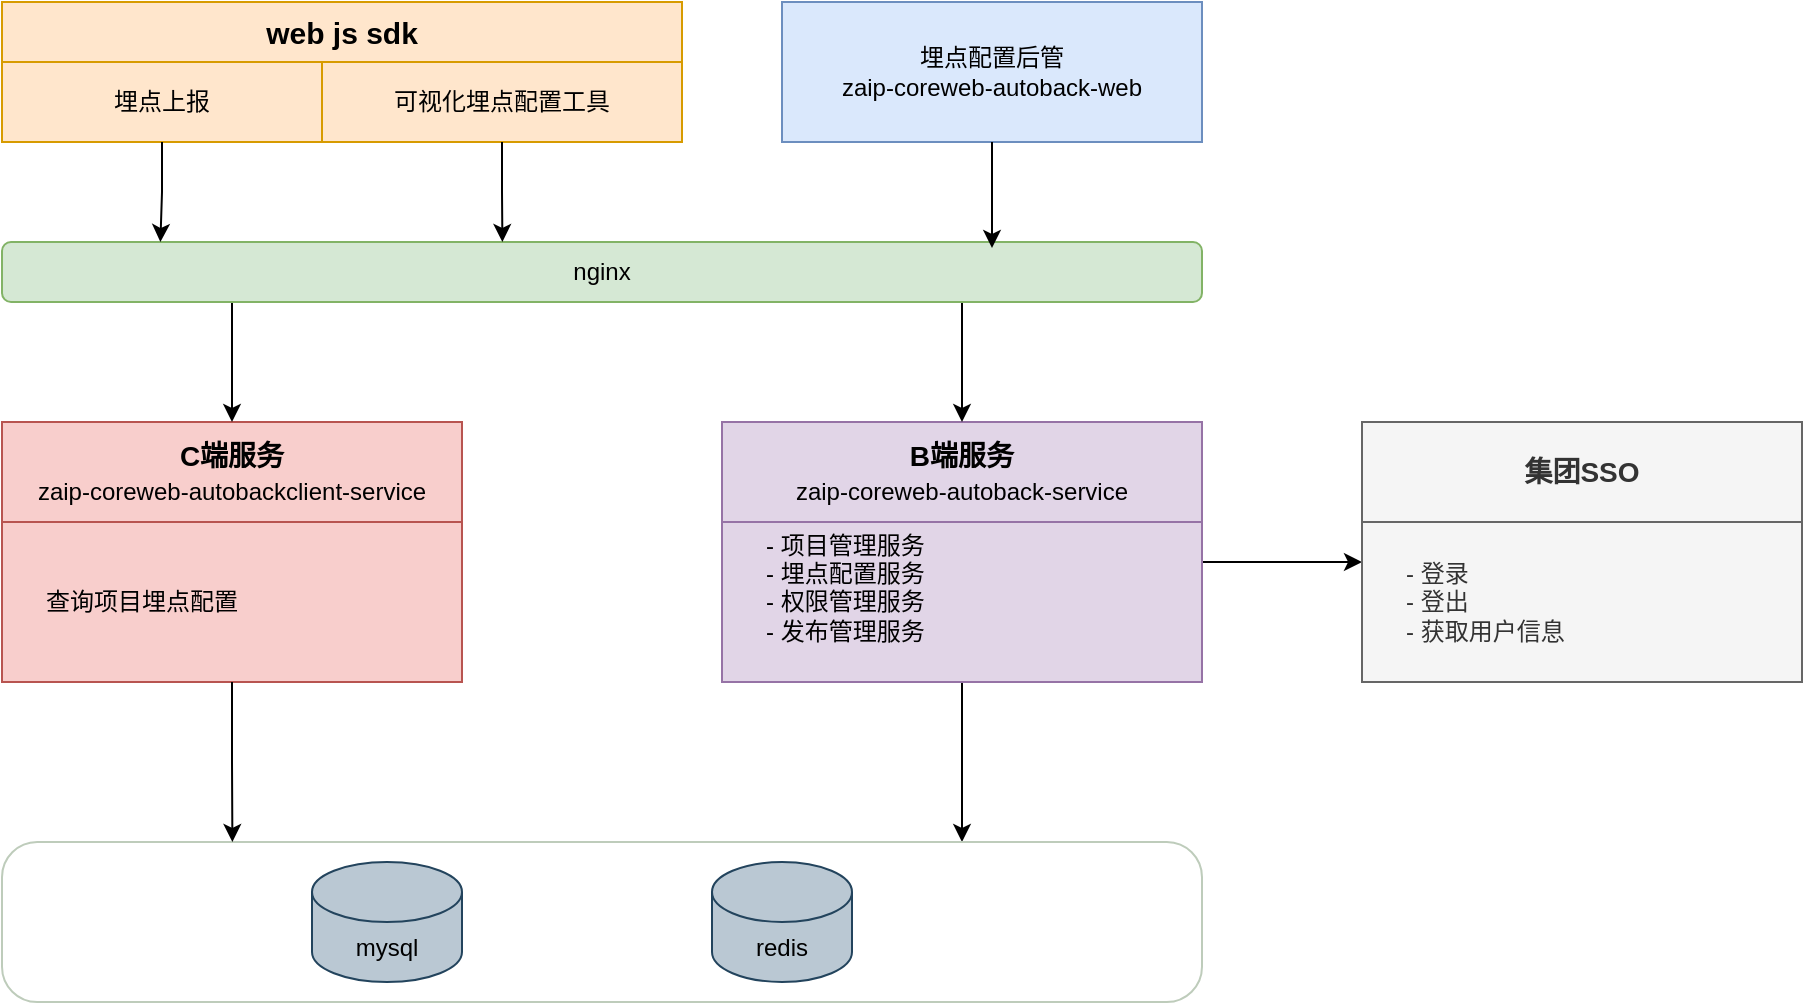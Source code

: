 <mxfile version="26.1.3">
  <diagram name="分层架构图" id="iSVcDsmyzLqEdLnjOtEb">
    <mxGraphModel dx="1434" dy="819" grid="1" gridSize="10" guides="1" tooltips="1" connect="1" arrows="1" fold="1" page="1" pageScale="1" pageWidth="1169" pageHeight="827" math="0" shadow="0">
      <root>
        <mxCell id="0" />
        <mxCell id="1" parent="0" />
        <mxCell id="VGJzJ55Yt3Gp-UUYRj1f-1" value="&lt;div&gt;&lt;b&gt;&lt;font style=&quot;font-size: 15px;&quot;&gt;web js sdk&lt;/font&gt;&lt;/b&gt;&lt;/div&gt;" style="rounded=0;whiteSpace=wrap;html=1;fillColor=#ffe6cc;strokeColor=#d79b00;" vertex="1" parent="1">
          <mxGeometry x="160" y="160" width="340" height="30" as="geometry" />
        </mxCell>
        <mxCell id="VGJzJ55Yt3Gp-UUYRj1f-2" value="可视化埋点配置工具" style="rounded=0;whiteSpace=wrap;html=1;fillColor=#ffe6cc;strokeColor=#d79b00;" vertex="1" parent="1">
          <mxGeometry x="320" y="190" width="180" height="40" as="geometry" />
        </mxCell>
        <mxCell id="VGJzJ55Yt3Gp-UUYRj1f-3" value="埋点上报" style="rounded=0;whiteSpace=wrap;html=1;fillColor=#ffe6cc;strokeColor=#d79b00;" vertex="1" parent="1">
          <mxGeometry x="160" y="190" width="160" height="40" as="geometry" />
        </mxCell>
        <mxCell id="VGJzJ55Yt3Gp-UUYRj1f-4" value="埋点配置后管&lt;br&gt;zaip-coreweb-autoback-web" style="rounded=0;whiteSpace=wrap;html=1;fillColor=#dae8fc;strokeColor=#6c8ebf;" vertex="1" parent="1">
          <mxGeometry x="550" y="160" width="210" height="70" as="geometry" />
        </mxCell>
        <mxCell id="VGJzJ55Yt3Gp-UUYRj1f-6" value="C端服务&lt;br&gt;&lt;span style=&quot;font-size: 12px; font-weight: 400;&quot;&gt;zaip-coreweb-autobackclient-service&lt;/span&gt;" style="rounded=0;whiteSpace=wrap;html=1;fontStyle=1;fontSize=14;fillColor=#f8cecc;strokeColor=#b85450;" vertex="1" parent="1">
          <mxGeometry x="160" y="370" width="230" height="50" as="geometry" />
        </mxCell>
        <mxCell id="VGJzJ55Yt3Gp-UUYRj1f-7" value="B端服务&lt;br style=&quot;font-size: 12px; font-weight: 400;&quot;&gt;&lt;span style=&quot;font-size: 12px; font-weight: 400;&quot;&gt;zaip-coreweb-autoback-service&lt;/span&gt;" style="rounded=0;whiteSpace=wrap;html=1;fontStyle=1;fontSize=14;fillColor=#e1d5e7;strokeColor=#9673a6;" vertex="1" parent="1">
          <mxGeometry x="520" y="370" width="240" height="50" as="geometry" />
        </mxCell>
        <mxCell id="VGJzJ55Yt3Gp-UUYRj1f-8" value="查询项目埋点配置" style="rounded=0;whiteSpace=wrap;html=1;spacingLeft=20;fillColor=#f8cecc;strokeColor=#b85450;align=left;" vertex="1" parent="1">
          <mxGeometry x="160" y="420" width="230" height="80" as="geometry" />
        </mxCell>
        <mxCell id="VGJzJ55Yt3Gp-UUYRj1f-32" style="edgeStyle=orthogonalEdgeStyle;rounded=0;orthogonalLoop=1;jettySize=auto;html=1;exitX=1;exitY=0.25;exitDx=0;exitDy=0;entryX=0;entryY=0.25;entryDx=0;entryDy=0;" edge="1" parent="1" source="VGJzJ55Yt3Gp-UUYRj1f-9" target="VGJzJ55Yt3Gp-UUYRj1f-11">
          <mxGeometry relative="1" as="geometry" />
        </mxCell>
        <mxCell id="VGJzJ55Yt3Gp-UUYRj1f-42" value="" style="edgeStyle=orthogonalEdgeStyle;rounded=0;orthogonalLoop=1;jettySize=auto;html=1;" edge="1" parent="1" source="VGJzJ55Yt3Gp-UUYRj1f-9" target="VGJzJ55Yt3Gp-UUYRj1f-38">
          <mxGeometry relative="1" as="geometry">
            <Array as="points">
              <mxPoint x="640" y="560" />
              <mxPoint x="640" y="560" />
            </Array>
          </mxGeometry>
        </mxCell>
        <mxCell id="VGJzJ55Yt3Gp-UUYRj1f-9" value="- 项目管理服务&lt;br&gt;- 埋点配置服务&lt;br&gt;- 权限管理服务&lt;br&gt;- 发布管理服务&lt;div&gt;&lt;br&gt;&lt;/div&gt;" style="rounded=0;whiteSpace=wrap;html=1;align=left;spacingLeft=20;fillColor=#e1d5e7;strokeColor=#9673a6;" vertex="1" parent="1">
          <mxGeometry x="520" y="420" width="240" height="80" as="geometry" />
        </mxCell>
        <mxCell id="VGJzJ55Yt3Gp-UUYRj1f-10" value="集团SSO" style="rounded=0;whiteSpace=wrap;html=1;fontStyle=1;fontSize=14;fillColor=#f5f5f5;fontColor=#333333;strokeColor=#666666;" vertex="1" parent="1">
          <mxGeometry x="840" y="370" width="220" height="50" as="geometry" />
        </mxCell>
        <mxCell id="VGJzJ55Yt3Gp-UUYRj1f-11" value="&lt;div&gt;- 登录&lt;br&gt;- 登出&lt;br&gt;- 获取用户信息&lt;/div&gt;" style="rounded=0;whiteSpace=wrap;html=1;align=left;spacingLeft=20;fillColor=#f5f5f5;fontColor=#333333;strokeColor=#666666;" vertex="1" parent="1">
          <mxGeometry x="840" y="420" width="220" height="80" as="geometry" />
        </mxCell>
        <mxCell id="VGJzJ55Yt3Gp-UUYRj1f-29" style="edgeStyle=orthogonalEdgeStyle;rounded=0;orthogonalLoop=1;jettySize=auto;html=1;exitX=0.75;exitY=1;exitDx=0;exitDy=0;entryX=0.5;entryY=0;entryDx=0;entryDy=0;" edge="1" parent="1" source="VGJzJ55Yt3Gp-UUYRj1f-23" target="VGJzJ55Yt3Gp-UUYRj1f-7">
          <mxGeometry relative="1" as="geometry">
            <Array as="points">
              <mxPoint x="640" y="310" />
            </Array>
          </mxGeometry>
        </mxCell>
        <mxCell id="VGJzJ55Yt3Gp-UUYRj1f-37" style="edgeStyle=orthogonalEdgeStyle;rounded=0;orthogonalLoop=1;jettySize=auto;html=1;exitX=0.25;exitY=1;exitDx=0;exitDy=0;entryX=0.5;entryY=0;entryDx=0;entryDy=0;" edge="1" parent="1" source="VGJzJ55Yt3Gp-UUYRj1f-23" target="VGJzJ55Yt3Gp-UUYRj1f-6">
          <mxGeometry relative="1" as="geometry">
            <Array as="points">
              <mxPoint x="275" y="310" />
            </Array>
          </mxGeometry>
        </mxCell>
        <mxCell id="VGJzJ55Yt3Gp-UUYRj1f-23" value="nginx" style="rounded=1;whiteSpace=wrap;html=1;fillColor=#d5e8d4;strokeColor=#82b366;glass=0;shadow=0;imageAspect=1;movable=0;resizable=0;rotatable=0;deletable=0;gradientColor=none;" vertex="1" parent="1">
          <mxGeometry x="160" y="280" width="600" height="30" as="geometry" />
        </mxCell>
        <mxCell id="VGJzJ55Yt3Gp-UUYRj1f-24" style="edgeStyle=orthogonalEdgeStyle;rounded=0;orthogonalLoop=1;jettySize=auto;html=1;exitX=0.5;exitY=1;exitDx=0;exitDy=0;entryX=0.132;entryY=0;entryDx=0;entryDy=0;entryPerimeter=0;" edge="1" parent="1" source="VGJzJ55Yt3Gp-UUYRj1f-3" target="VGJzJ55Yt3Gp-UUYRj1f-23">
          <mxGeometry relative="1" as="geometry" />
        </mxCell>
        <mxCell id="VGJzJ55Yt3Gp-UUYRj1f-25" style="edgeStyle=orthogonalEdgeStyle;rounded=0;orthogonalLoop=1;jettySize=auto;html=1;exitX=0.5;exitY=1;exitDx=0;exitDy=0;entryX=0.417;entryY=0;entryDx=0;entryDy=0;entryPerimeter=0;" edge="1" parent="1" source="VGJzJ55Yt3Gp-UUYRj1f-2" target="VGJzJ55Yt3Gp-UUYRj1f-23">
          <mxGeometry relative="1" as="geometry" />
        </mxCell>
        <mxCell id="VGJzJ55Yt3Gp-UUYRj1f-27" style="edgeStyle=orthogonalEdgeStyle;rounded=0;orthogonalLoop=1;jettySize=auto;html=1;exitX=0.5;exitY=1;exitDx=0;exitDy=0;entryX=0.825;entryY=0.1;entryDx=0;entryDy=0;entryPerimeter=0;" edge="1" parent="1" source="VGJzJ55Yt3Gp-UUYRj1f-4" target="VGJzJ55Yt3Gp-UUYRj1f-23">
          <mxGeometry relative="1" as="geometry" />
        </mxCell>
        <mxCell id="VGJzJ55Yt3Gp-UUYRj1f-33" value="mysql" style="shape=cylinder3;whiteSpace=wrap;html=1;boundedLbl=1;backgroundOutline=1;size=15;fillColor=#bac8d3;strokeColor=#23445d;" vertex="1" parent="1">
          <mxGeometry x="315" y="590" width="75" height="60" as="geometry" />
        </mxCell>
        <mxCell id="VGJzJ55Yt3Gp-UUYRj1f-34" value="redis" style="shape=cylinder3;whiteSpace=wrap;html=1;boundedLbl=1;backgroundOutline=1;size=15;fillColor=#bac8d3;strokeColor=#23445d;" vertex="1" parent="1">
          <mxGeometry x="515" y="590" width="70" height="60" as="geometry" />
        </mxCell>
        <mxCell id="VGJzJ55Yt3Gp-UUYRj1f-38" value="" style="rounded=1;whiteSpace=wrap;html=1;fillColor=none;arcSize=22;strokeColor=light-dark(#beccbb, #ededed);" vertex="1" parent="1">
          <mxGeometry x="160" y="580" width="600" height="80" as="geometry" />
        </mxCell>
        <mxCell id="VGJzJ55Yt3Gp-UUYRj1f-41" style="edgeStyle=orthogonalEdgeStyle;rounded=0;orthogonalLoop=1;jettySize=auto;html=1;exitX=0.5;exitY=1;exitDx=0;exitDy=0;entryX=0.192;entryY=0;entryDx=0;entryDy=0;entryPerimeter=0;" edge="1" parent="1" source="VGJzJ55Yt3Gp-UUYRj1f-8" target="VGJzJ55Yt3Gp-UUYRj1f-38">
          <mxGeometry relative="1" as="geometry" />
        </mxCell>
      </root>
    </mxGraphModel>
  </diagram>
</mxfile>
